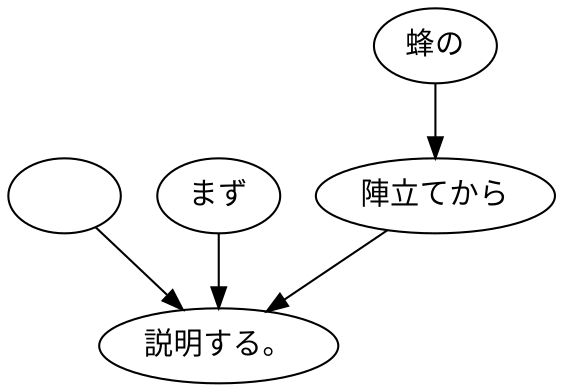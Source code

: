 digraph graph5020 {
	node0 [label="　"];
	node1 [label="まず"];
	node2 [label="蜂の"];
	node3 [label="陣立てから"];
	node4 [label="説明する。"];
	node0 -> node4;
	node1 -> node4;
	node2 -> node3;
	node3 -> node4;
}
